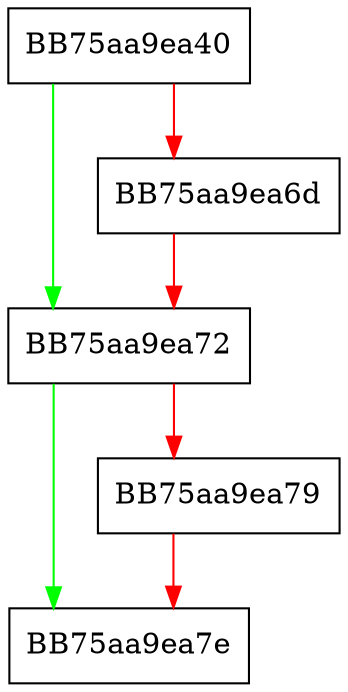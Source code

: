 digraph RpfAPI_GetBootDeviceName {
  node [shape="box"];
  graph [splines=ortho];
  BB75aa9ea40 -> BB75aa9ea72 [color="green"];
  BB75aa9ea40 -> BB75aa9ea6d [color="red"];
  BB75aa9ea6d -> BB75aa9ea72 [color="red"];
  BB75aa9ea72 -> BB75aa9ea7e [color="green"];
  BB75aa9ea72 -> BB75aa9ea79 [color="red"];
  BB75aa9ea79 -> BB75aa9ea7e [color="red"];
}